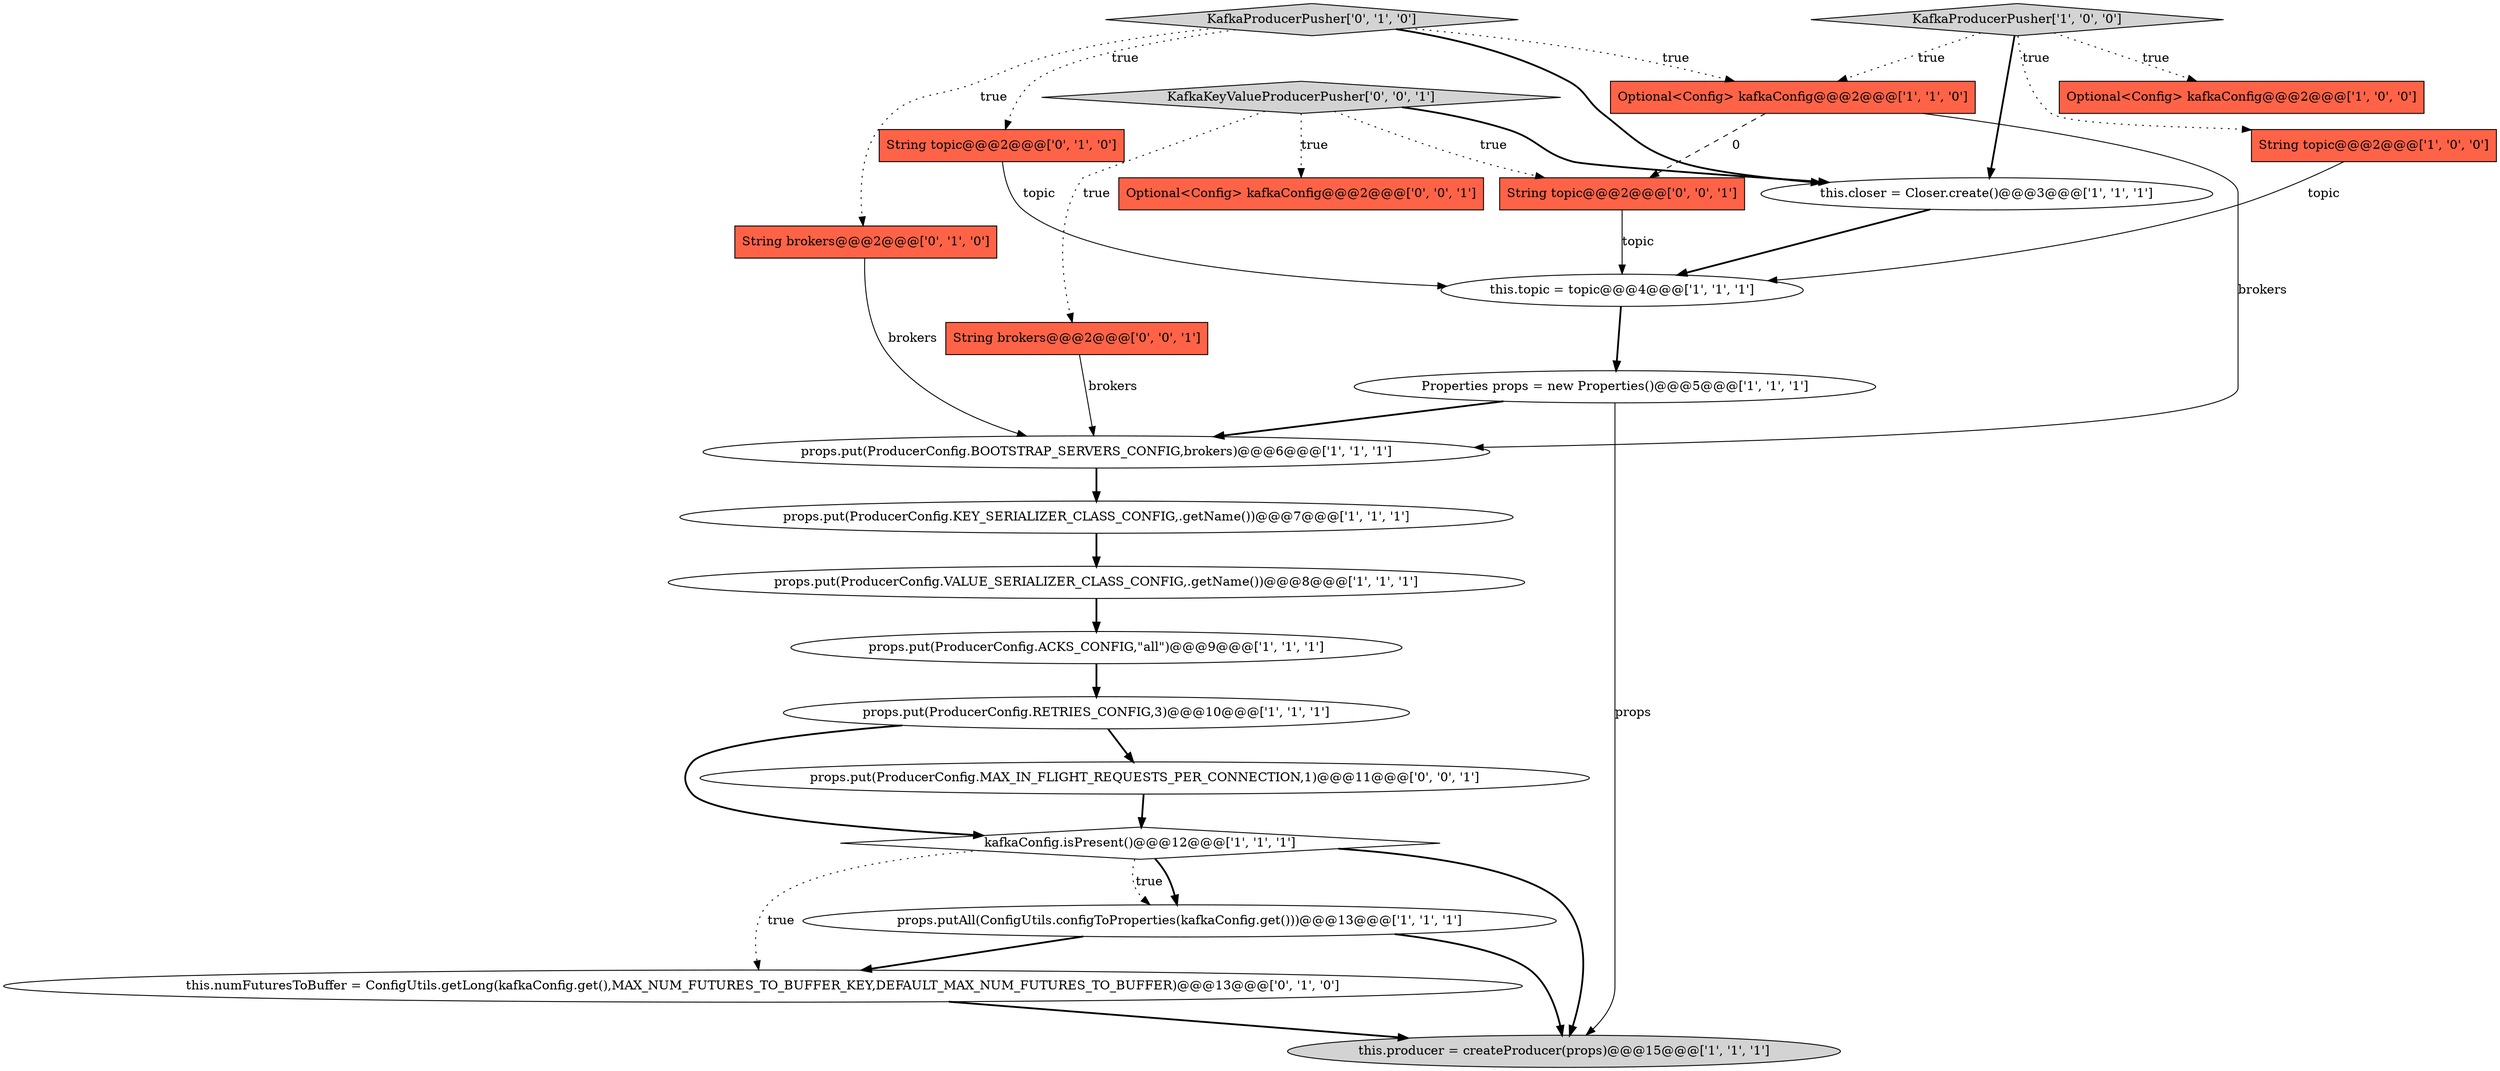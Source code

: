 digraph {
7 [style = filled, label = "Optional<Config> kafkaConfig@@@2@@@['1', '1', '0']", fillcolor = tomato, shape = box image = "AAA0AAABBB1BBB"];
8 [style = filled, label = "this.topic = topic@@@4@@@['1', '1', '1']", fillcolor = white, shape = ellipse image = "AAA0AAABBB1BBB"];
20 [style = filled, label = "String brokers@@@2@@@['0', '0', '1']", fillcolor = tomato, shape = box image = "AAA0AAABBB3BBB"];
5 [style = filled, label = "Optional<Config> kafkaConfig@@@2@@@['1', '0', '0']", fillcolor = tomato, shape = box image = "AAA0AAABBB1BBB"];
16 [style = filled, label = "this.numFuturesToBuffer = ConfigUtils.getLong(kafkaConfig.get(),MAX_NUM_FUTURES_TO_BUFFER_KEY,DEFAULT_MAX_NUM_FUTURES_TO_BUFFER)@@@13@@@['0', '1', '0']", fillcolor = white, shape = ellipse image = "AAA1AAABBB2BBB"];
21 [style = filled, label = "String topic@@@2@@@['0', '0', '1']", fillcolor = tomato, shape = box image = "AAA0AAABBB3BBB"];
14 [style = filled, label = "this.producer = createProducer(props)@@@15@@@['1', '1', '1']", fillcolor = lightgray, shape = ellipse image = "AAA0AAABBB1BBB"];
19 [style = filled, label = "Optional<Config> kafkaConfig@@@2@@@['0', '0', '1']", fillcolor = tomato, shape = box image = "AAA0AAABBB3BBB"];
2 [style = filled, label = "String topic@@@2@@@['1', '0', '0']", fillcolor = tomato, shape = box image = "AAA0AAABBB1BBB"];
6 [style = filled, label = "props.put(ProducerConfig.RETRIES_CONFIG,3)@@@10@@@['1', '1', '1']", fillcolor = white, shape = ellipse image = "AAA0AAABBB1BBB"];
15 [style = filled, label = "String topic@@@2@@@['0', '1', '0']", fillcolor = tomato, shape = box image = "AAA0AAABBB2BBB"];
1 [style = filled, label = "KafkaProducerPusher['1', '0', '0']", fillcolor = lightgray, shape = diamond image = "AAA0AAABBB1BBB"];
17 [style = filled, label = "KafkaProducerPusher['0', '1', '0']", fillcolor = lightgray, shape = diamond image = "AAA0AAABBB2BBB"];
22 [style = filled, label = "KafkaKeyValueProducerPusher['0', '0', '1']", fillcolor = lightgray, shape = diamond image = "AAA0AAABBB3BBB"];
12 [style = filled, label = "props.put(ProducerConfig.VALUE_SERIALIZER_CLASS_CONFIG,.getName())@@@8@@@['1', '1', '1']", fillcolor = white, shape = ellipse image = "AAA0AAABBB1BBB"];
11 [style = filled, label = "props.put(ProducerConfig.ACKS_CONFIG,\"all\")@@@9@@@['1', '1', '1']", fillcolor = white, shape = ellipse image = "AAA0AAABBB1BBB"];
13 [style = filled, label = "props.putAll(ConfigUtils.configToProperties(kafkaConfig.get()))@@@13@@@['1', '1', '1']", fillcolor = white, shape = ellipse image = "AAA0AAABBB1BBB"];
10 [style = filled, label = "props.put(ProducerConfig.KEY_SERIALIZER_CLASS_CONFIG,.getName())@@@7@@@['1', '1', '1']", fillcolor = white, shape = ellipse image = "AAA0AAABBB1BBB"];
18 [style = filled, label = "String brokers@@@2@@@['0', '1', '0']", fillcolor = tomato, shape = box image = "AAA0AAABBB2BBB"];
3 [style = filled, label = "kafkaConfig.isPresent()@@@12@@@['1', '1', '1']", fillcolor = white, shape = diamond image = "AAA0AAABBB1BBB"];
23 [style = filled, label = "props.put(ProducerConfig.MAX_IN_FLIGHT_REQUESTS_PER_CONNECTION,1)@@@11@@@['0', '0', '1']", fillcolor = white, shape = ellipse image = "AAA0AAABBB3BBB"];
0 [style = filled, label = "Properties props = new Properties()@@@5@@@['1', '1', '1']", fillcolor = white, shape = ellipse image = "AAA0AAABBB1BBB"];
9 [style = filled, label = "props.put(ProducerConfig.BOOTSTRAP_SERVERS_CONFIG,brokers)@@@6@@@['1', '1', '1']", fillcolor = white, shape = ellipse image = "AAA0AAABBB1BBB"];
4 [style = filled, label = "this.closer = Closer.create()@@@3@@@['1', '1', '1']", fillcolor = white, shape = ellipse image = "AAA0AAABBB1BBB"];
7->9 [style = solid, label="brokers"];
23->3 [style = bold, label=""];
17->18 [style = dotted, label="true"];
0->14 [style = solid, label="props"];
3->14 [style = bold, label=""];
22->19 [style = dotted, label="true"];
15->8 [style = solid, label="topic"];
8->0 [style = bold, label=""];
17->7 [style = dotted, label="true"];
1->7 [style = dotted, label="true"];
0->9 [style = bold, label=""];
22->20 [style = dotted, label="true"];
4->8 [style = bold, label=""];
11->6 [style = bold, label=""];
21->8 [style = solid, label="topic"];
3->13 [style = bold, label=""];
10->12 [style = bold, label=""];
17->4 [style = bold, label=""];
7->21 [style = dashed, label="0"];
18->9 [style = solid, label="brokers"];
17->15 [style = dotted, label="true"];
1->5 [style = dotted, label="true"];
2->8 [style = solid, label="topic"];
13->16 [style = bold, label=""];
16->14 [style = bold, label=""];
6->3 [style = bold, label=""];
22->4 [style = bold, label=""];
1->4 [style = bold, label=""];
1->2 [style = dotted, label="true"];
12->11 [style = bold, label=""];
20->9 [style = solid, label="brokers"];
13->14 [style = bold, label=""];
6->23 [style = bold, label=""];
3->16 [style = dotted, label="true"];
3->13 [style = dotted, label="true"];
9->10 [style = bold, label=""];
22->21 [style = dotted, label="true"];
}
